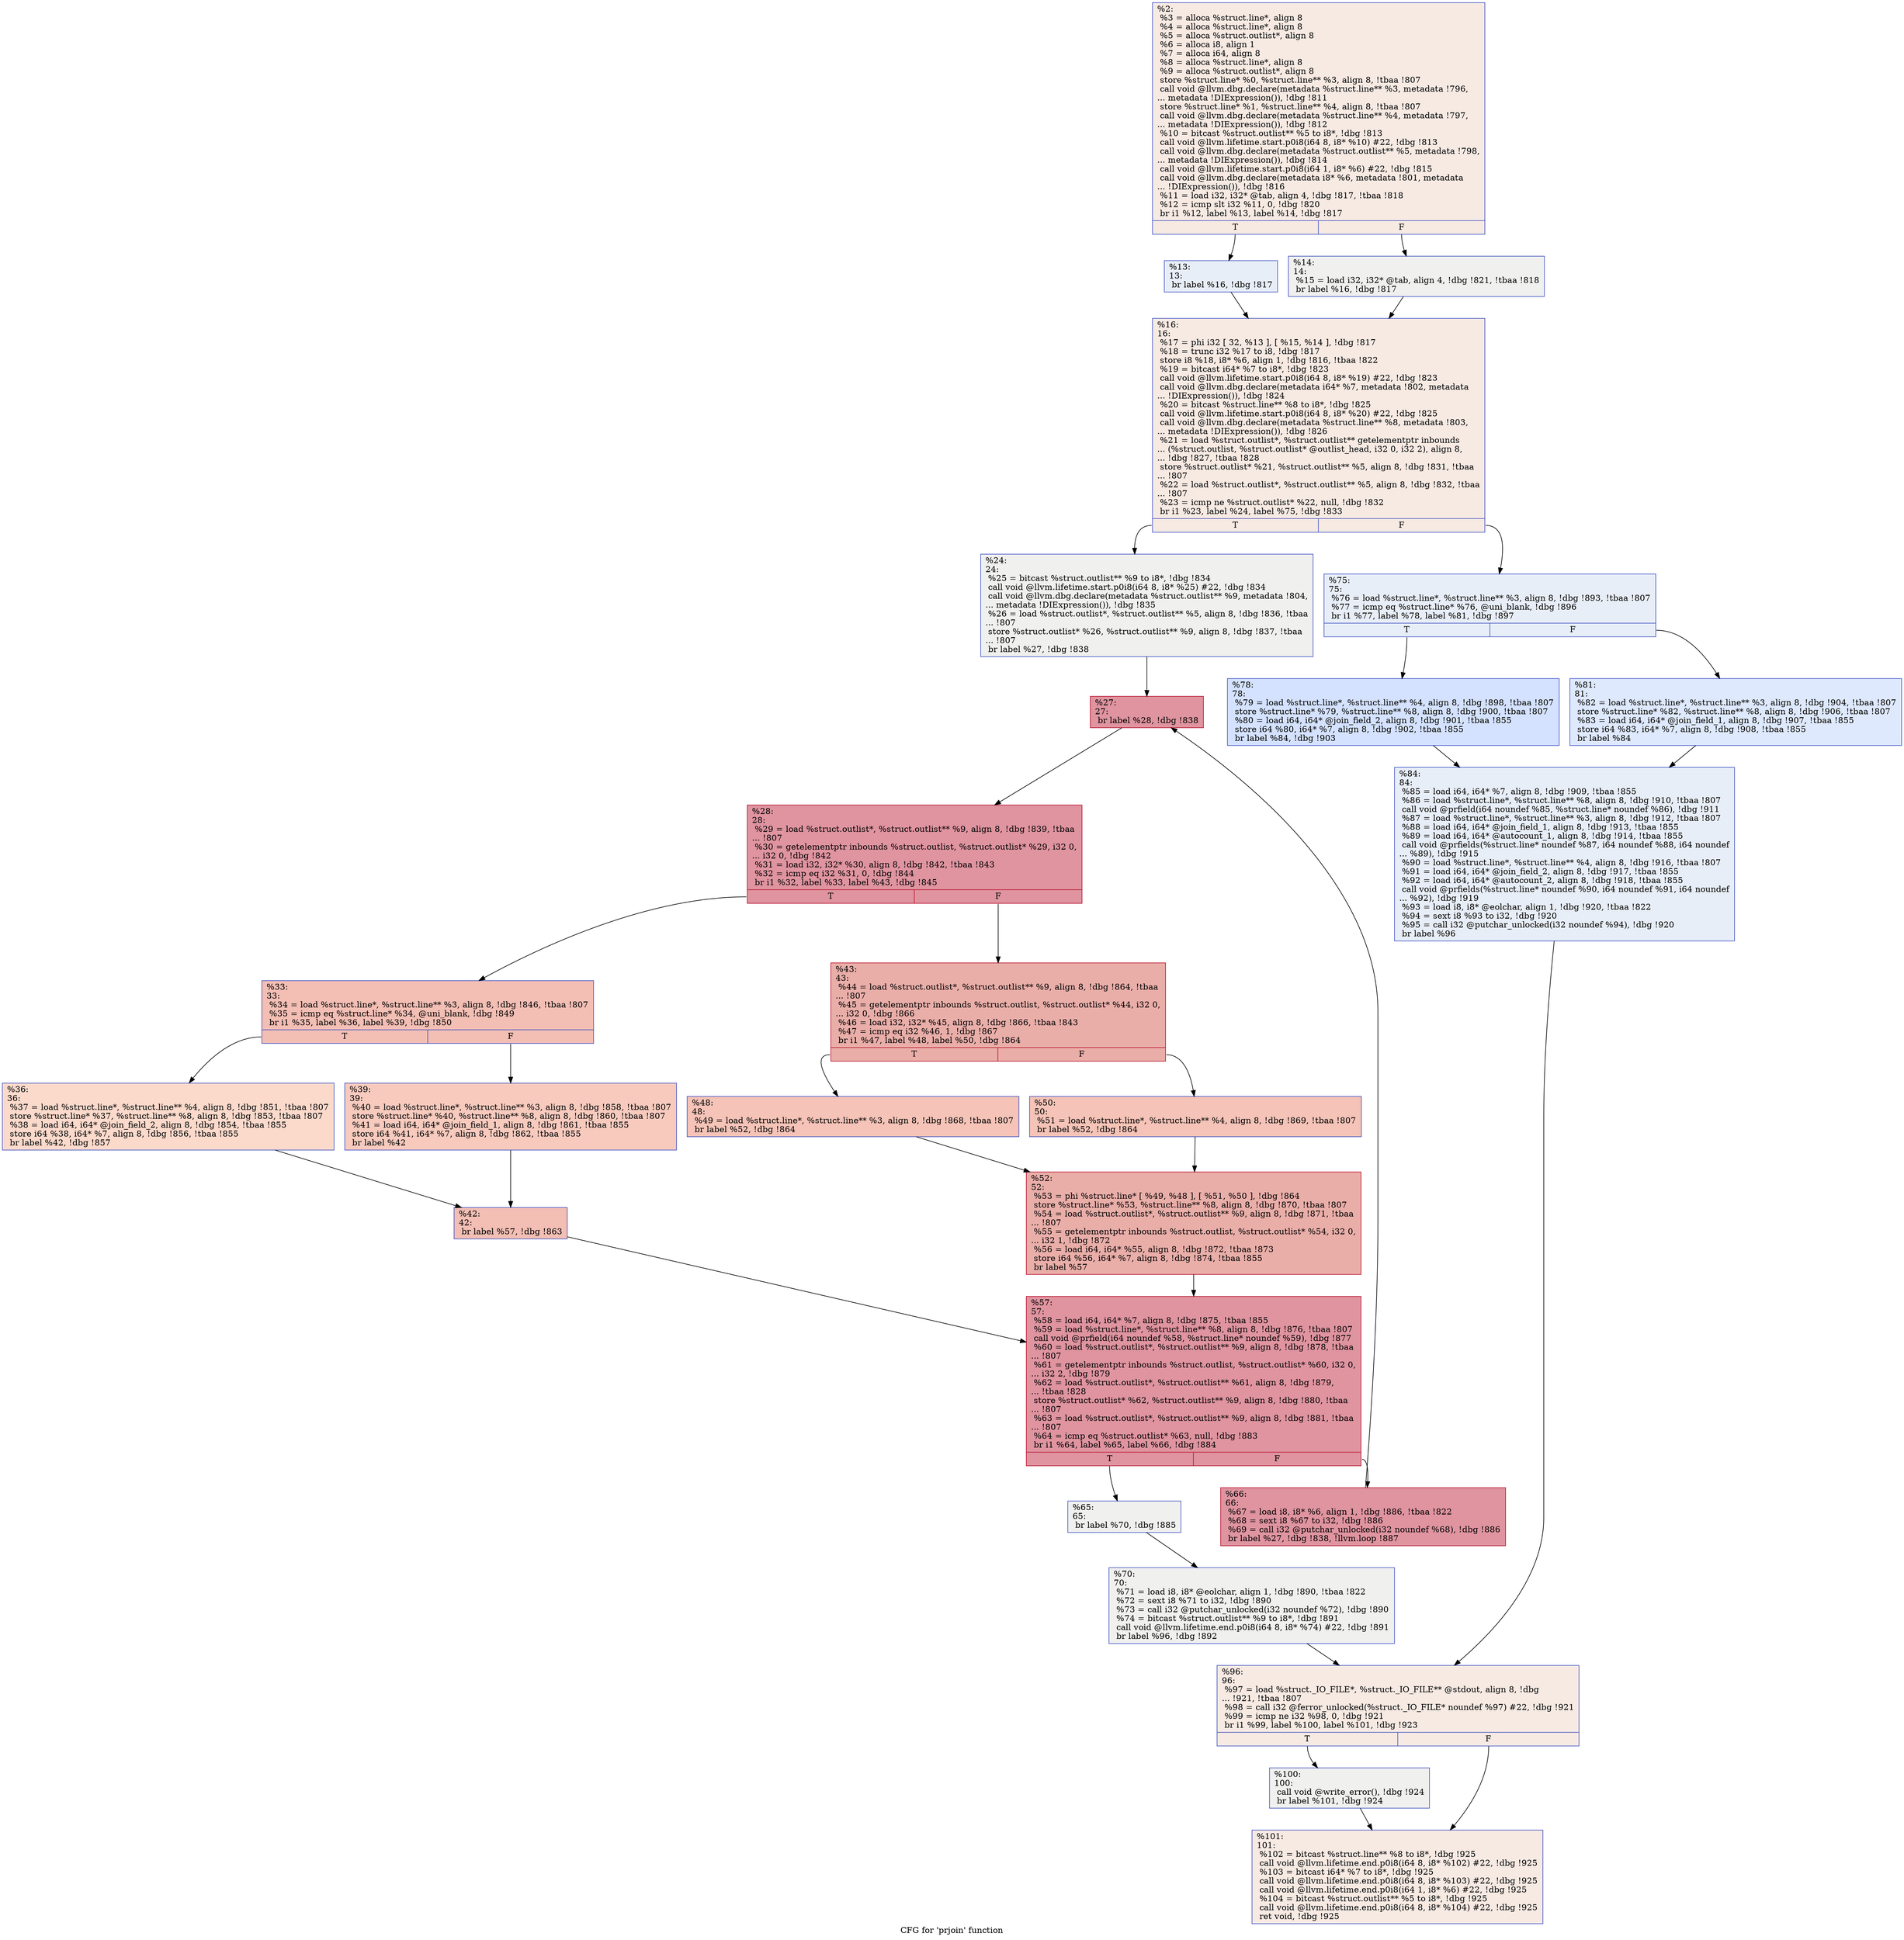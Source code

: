 digraph "CFG for 'prjoin' function" {
	label="CFG for 'prjoin' function";

	Node0x939f60 [shape=record,color="#3d50c3ff", style=filled, fillcolor="#eed0c070",label="{%2:\l  %3 = alloca %struct.line*, align 8\l  %4 = alloca %struct.line*, align 8\l  %5 = alloca %struct.outlist*, align 8\l  %6 = alloca i8, align 1\l  %7 = alloca i64, align 8\l  %8 = alloca %struct.line*, align 8\l  %9 = alloca %struct.outlist*, align 8\l  store %struct.line* %0, %struct.line** %3, align 8, !tbaa !807\l  call void @llvm.dbg.declare(metadata %struct.line** %3, metadata !796,\l... metadata !DIExpression()), !dbg !811\l  store %struct.line* %1, %struct.line** %4, align 8, !tbaa !807\l  call void @llvm.dbg.declare(metadata %struct.line** %4, metadata !797,\l... metadata !DIExpression()), !dbg !812\l  %10 = bitcast %struct.outlist** %5 to i8*, !dbg !813\l  call void @llvm.lifetime.start.p0i8(i64 8, i8* %10) #22, !dbg !813\l  call void @llvm.dbg.declare(metadata %struct.outlist** %5, metadata !798,\l... metadata !DIExpression()), !dbg !814\l  call void @llvm.lifetime.start.p0i8(i64 1, i8* %6) #22, !dbg !815\l  call void @llvm.dbg.declare(metadata i8* %6, metadata !801, metadata\l... !DIExpression()), !dbg !816\l  %11 = load i32, i32* @tab, align 4, !dbg !817, !tbaa !818\l  %12 = icmp slt i32 %11, 0, !dbg !820\l  br i1 %12, label %13, label %14, !dbg !817\l|{<s0>T|<s1>F}}"];
	Node0x939f60:s0 -> Node0x93df40;
	Node0x939f60:s1 -> Node0x93df90;
	Node0x93df40 [shape=record,color="#3d50c3ff", style=filled, fillcolor="#cbd8ee70",label="{%13:\l13:                                               \l  br label %16, !dbg !817\l}"];
	Node0x93df40 -> Node0x93dfe0;
	Node0x93df90 [shape=record,color="#3d50c3ff", style=filled, fillcolor="#dedcdb70",label="{%14:\l14:                                               \l  %15 = load i32, i32* @tab, align 4, !dbg !821, !tbaa !818\l  br label %16, !dbg !817\l}"];
	Node0x93df90 -> Node0x93dfe0;
	Node0x93dfe0 [shape=record,color="#3d50c3ff", style=filled, fillcolor="#eed0c070",label="{%16:\l16:                                               \l  %17 = phi i32 [ 32, %13 ], [ %15, %14 ], !dbg !817\l  %18 = trunc i32 %17 to i8, !dbg !817\l  store i8 %18, i8* %6, align 1, !dbg !816, !tbaa !822\l  %19 = bitcast i64* %7 to i8*, !dbg !823\l  call void @llvm.lifetime.start.p0i8(i64 8, i8* %19) #22, !dbg !823\l  call void @llvm.dbg.declare(metadata i64* %7, metadata !802, metadata\l... !DIExpression()), !dbg !824\l  %20 = bitcast %struct.line** %8 to i8*, !dbg !825\l  call void @llvm.lifetime.start.p0i8(i64 8, i8* %20) #22, !dbg !825\l  call void @llvm.dbg.declare(metadata %struct.line** %8, metadata !803,\l... metadata !DIExpression()), !dbg !826\l  %21 = load %struct.outlist*, %struct.outlist** getelementptr inbounds\l... (%struct.outlist, %struct.outlist* @outlist_head, i32 0, i32 2), align 8,\l... !dbg !827, !tbaa !828\l  store %struct.outlist* %21, %struct.outlist** %5, align 8, !dbg !831, !tbaa\l... !807\l  %22 = load %struct.outlist*, %struct.outlist** %5, align 8, !dbg !832, !tbaa\l... !807\l  %23 = icmp ne %struct.outlist* %22, null, !dbg !832\l  br i1 %23, label %24, label %75, !dbg !833\l|{<s0>T|<s1>F}}"];
	Node0x93dfe0:s0 -> Node0x93e030;
	Node0x93dfe0:s1 -> Node0x93e4e0;
	Node0x93e030 [shape=record,color="#3d50c3ff", style=filled, fillcolor="#dedcdb70",label="{%24:\l24:                                               \l  %25 = bitcast %struct.outlist** %9 to i8*, !dbg !834\l  call void @llvm.lifetime.start.p0i8(i64 8, i8* %25) #22, !dbg !834\l  call void @llvm.dbg.declare(metadata %struct.outlist** %9, metadata !804,\l... metadata !DIExpression()), !dbg !835\l  %26 = load %struct.outlist*, %struct.outlist** %5, align 8, !dbg !836, !tbaa\l... !807\l  store %struct.outlist* %26, %struct.outlist** %9, align 8, !dbg !837, !tbaa\l... !807\l  br label %27, !dbg !838\l}"];
	Node0x93e030 -> Node0x93e080;
	Node0x93e080 [shape=record,color="#b70d28ff", style=filled, fillcolor="#b70d2870",label="{%27:\l27:                                               \l  br label %28, !dbg !838\l}"];
	Node0x93e080 -> Node0x93e0d0;
	Node0x93e0d0 [shape=record,color="#b70d28ff", style=filled, fillcolor="#b70d2870",label="{%28:\l28:                                               \l  %29 = load %struct.outlist*, %struct.outlist** %9, align 8, !dbg !839, !tbaa\l... !807\l  %30 = getelementptr inbounds %struct.outlist, %struct.outlist* %29, i32 0,\l... i32 0, !dbg !842\l  %31 = load i32, i32* %30, align 8, !dbg !842, !tbaa !843\l  %32 = icmp eq i32 %31, 0, !dbg !844\l  br i1 %32, label %33, label %43, !dbg !845\l|{<s0>T|<s1>F}}"];
	Node0x93e0d0:s0 -> Node0x93e120;
	Node0x93e0d0:s1 -> Node0x93e260;
	Node0x93e120 [shape=record,color="#3d50c3ff", style=filled, fillcolor="#e36c5570",label="{%33:\l33:                                               \l  %34 = load %struct.line*, %struct.line** %3, align 8, !dbg !846, !tbaa !807\l  %35 = icmp eq %struct.line* %34, @uni_blank, !dbg !849\l  br i1 %35, label %36, label %39, !dbg !850\l|{<s0>T|<s1>F}}"];
	Node0x93e120:s0 -> Node0x93e170;
	Node0x93e120:s1 -> Node0x93e1c0;
	Node0x93e170 [shape=record,color="#3d50c3ff", style=filled, fillcolor="#f7a88970",label="{%36:\l36:                                               \l  %37 = load %struct.line*, %struct.line** %4, align 8, !dbg !851, !tbaa !807\l  store %struct.line* %37, %struct.line** %8, align 8, !dbg !853, !tbaa !807\l  %38 = load i64, i64* @join_field_2, align 8, !dbg !854, !tbaa !855\l  store i64 %38, i64* %7, align 8, !dbg !856, !tbaa !855\l  br label %42, !dbg !857\l}"];
	Node0x93e170 -> Node0x93e210;
	Node0x93e1c0 [shape=record,color="#3d50c3ff", style=filled, fillcolor="#ef886b70",label="{%39:\l39:                                               \l  %40 = load %struct.line*, %struct.line** %3, align 8, !dbg !858, !tbaa !807\l  store %struct.line* %40, %struct.line** %8, align 8, !dbg !860, !tbaa !807\l  %41 = load i64, i64* @join_field_1, align 8, !dbg !861, !tbaa !855\l  store i64 %41, i64* %7, align 8, !dbg !862, !tbaa !855\l  br label %42\l}"];
	Node0x93e1c0 -> Node0x93e210;
	Node0x93e210 [shape=record,color="#3d50c3ff", style=filled, fillcolor="#e36c5570",label="{%42:\l42:                                               \l  br label %57, !dbg !863\l}"];
	Node0x93e210 -> Node0x93e3a0;
	Node0x93e260 [shape=record,color="#b70d28ff", style=filled, fillcolor="#d0473d70",label="{%43:\l43:                                               \l  %44 = load %struct.outlist*, %struct.outlist** %9, align 8, !dbg !864, !tbaa\l... !807\l  %45 = getelementptr inbounds %struct.outlist, %struct.outlist* %44, i32 0,\l... i32 0, !dbg !866\l  %46 = load i32, i32* %45, align 8, !dbg !866, !tbaa !843\l  %47 = icmp eq i32 %46, 1, !dbg !867\l  br i1 %47, label %48, label %50, !dbg !864\l|{<s0>T|<s1>F}}"];
	Node0x93e260:s0 -> Node0x93e2b0;
	Node0x93e260:s1 -> Node0x93e300;
	Node0x93e2b0 [shape=record,color="#3d50c3ff", style=filled, fillcolor="#e8765c70",label="{%48:\l48:                                               \l  %49 = load %struct.line*, %struct.line** %3, align 8, !dbg !868, !tbaa !807\l  br label %52, !dbg !864\l}"];
	Node0x93e2b0 -> Node0x93e350;
	Node0x93e300 [shape=record,color="#3d50c3ff", style=filled, fillcolor="#e8765c70",label="{%50:\l50:                                               \l  %51 = load %struct.line*, %struct.line** %4, align 8, !dbg !869, !tbaa !807\l  br label %52, !dbg !864\l}"];
	Node0x93e300 -> Node0x93e350;
	Node0x93e350 [shape=record,color="#b70d28ff", style=filled, fillcolor="#d0473d70",label="{%52:\l52:                                               \l  %53 = phi %struct.line* [ %49, %48 ], [ %51, %50 ], !dbg !864\l  store %struct.line* %53, %struct.line** %8, align 8, !dbg !870, !tbaa !807\l  %54 = load %struct.outlist*, %struct.outlist** %9, align 8, !dbg !871, !tbaa\l... !807\l  %55 = getelementptr inbounds %struct.outlist, %struct.outlist* %54, i32 0,\l... i32 1, !dbg !872\l  %56 = load i64, i64* %55, align 8, !dbg !872, !tbaa !873\l  store i64 %56, i64* %7, align 8, !dbg !874, !tbaa !855\l  br label %57\l}"];
	Node0x93e350 -> Node0x93e3a0;
	Node0x93e3a0 [shape=record,color="#b70d28ff", style=filled, fillcolor="#b70d2870",label="{%57:\l57:                                               \l  %58 = load i64, i64* %7, align 8, !dbg !875, !tbaa !855\l  %59 = load %struct.line*, %struct.line** %8, align 8, !dbg !876, !tbaa !807\l  call void @prfield(i64 noundef %58, %struct.line* noundef %59), !dbg !877\l  %60 = load %struct.outlist*, %struct.outlist** %9, align 8, !dbg !878, !tbaa\l... !807\l  %61 = getelementptr inbounds %struct.outlist, %struct.outlist* %60, i32 0,\l... i32 2, !dbg !879\l  %62 = load %struct.outlist*, %struct.outlist** %61, align 8, !dbg !879,\l... !tbaa !828\l  store %struct.outlist* %62, %struct.outlist** %9, align 8, !dbg !880, !tbaa\l... !807\l  %63 = load %struct.outlist*, %struct.outlist** %9, align 8, !dbg !881, !tbaa\l... !807\l  %64 = icmp eq %struct.outlist* %63, null, !dbg !883\l  br i1 %64, label %65, label %66, !dbg !884\l|{<s0>T|<s1>F}}"];
	Node0x93e3a0:s0 -> Node0x93e3f0;
	Node0x93e3a0:s1 -> Node0x93e440;
	Node0x93e3f0 [shape=record,color="#3d50c3ff", style=filled, fillcolor="#dedcdb70",label="{%65:\l65:                                               \l  br label %70, !dbg !885\l}"];
	Node0x93e3f0 -> Node0x93e490;
	Node0x93e440 [shape=record,color="#b70d28ff", style=filled, fillcolor="#b70d2870",label="{%66:\l66:                                               \l  %67 = load i8, i8* %6, align 1, !dbg !886, !tbaa !822\l  %68 = sext i8 %67 to i32, !dbg !886\l  %69 = call i32 @putchar_unlocked(i32 noundef %68), !dbg !886\l  br label %27, !dbg !838, !llvm.loop !887\l}"];
	Node0x93e440 -> Node0x93e080;
	Node0x93e490 [shape=record,color="#3d50c3ff", style=filled, fillcolor="#dedcdb70",label="{%70:\l70:                                               \l  %71 = load i8, i8* @eolchar, align 1, !dbg !890, !tbaa !822\l  %72 = sext i8 %71 to i32, !dbg !890\l  %73 = call i32 @putchar_unlocked(i32 noundef %72), !dbg !890\l  %74 = bitcast %struct.outlist** %9 to i8*, !dbg !891\l  call void @llvm.lifetime.end.p0i8(i64 8, i8* %74) #22, !dbg !891\l  br label %96, !dbg !892\l}"];
	Node0x93e490 -> Node0x93e620;
	Node0x93e4e0 [shape=record,color="#3d50c3ff", style=filled, fillcolor="#cbd8ee70",label="{%75:\l75:                                               \l  %76 = load %struct.line*, %struct.line** %3, align 8, !dbg !893, !tbaa !807\l  %77 = icmp eq %struct.line* %76, @uni_blank, !dbg !896\l  br i1 %77, label %78, label %81, !dbg !897\l|{<s0>T|<s1>F}}"];
	Node0x93e4e0:s0 -> Node0x93e530;
	Node0x93e4e0:s1 -> Node0x93e580;
	Node0x93e530 [shape=record,color="#3d50c3ff", style=filled, fillcolor="#9ebeff70",label="{%78:\l78:                                               \l  %79 = load %struct.line*, %struct.line** %4, align 8, !dbg !898, !tbaa !807\l  store %struct.line* %79, %struct.line** %8, align 8, !dbg !900, !tbaa !807\l  %80 = load i64, i64* @join_field_2, align 8, !dbg !901, !tbaa !855\l  store i64 %80, i64* %7, align 8, !dbg !902, !tbaa !855\l  br label %84, !dbg !903\l}"];
	Node0x93e530 -> Node0x93e5d0;
	Node0x93e580 [shape=record,color="#3d50c3ff", style=filled, fillcolor="#b5cdfa70",label="{%81:\l81:                                               \l  %82 = load %struct.line*, %struct.line** %3, align 8, !dbg !904, !tbaa !807\l  store %struct.line* %82, %struct.line** %8, align 8, !dbg !906, !tbaa !807\l  %83 = load i64, i64* @join_field_1, align 8, !dbg !907, !tbaa !855\l  store i64 %83, i64* %7, align 8, !dbg !908, !tbaa !855\l  br label %84\l}"];
	Node0x93e580 -> Node0x93e5d0;
	Node0x93e5d0 [shape=record,color="#3d50c3ff", style=filled, fillcolor="#cbd8ee70",label="{%84:\l84:                                               \l  %85 = load i64, i64* %7, align 8, !dbg !909, !tbaa !855\l  %86 = load %struct.line*, %struct.line** %8, align 8, !dbg !910, !tbaa !807\l  call void @prfield(i64 noundef %85, %struct.line* noundef %86), !dbg !911\l  %87 = load %struct.line*, %struct.line** %3, align 8, !dbg !912, !tbaa !807\l  %88 = load i64, i64* @join_field_1, align 8, !dbg !913, !tbaa !855\l  %89 = load i64, i64* @autocount_1, align 8, !dbg !914, !tbaa !855\l  call void @prfields(%struct.line* noundef %87, i64 noundef %88, i64 noundef\l... %89), !dbg !915\l  %90 = load %struct.line*, %struct.line** %4, align 8, !dbg !916, !tbaa !807\l  %91 = load i64, i64* @join_field_2, align 8, !dbg !917, !tbaa !855\l  %92 = load i64, i64* @autocount_2, align 8, !dbg !918, !tbaa !855\l  call void @prfields(%struct.line* noundef %90, i64 noundef %91, i64 noundef\l... %92), !dbg !919\l  %93 = load i8, i8* @eolchar, align 1, !dbg !920, !tbaa !822\l  %94 = sext i8 %93 to i32, !dbg !920\l  %95 = call i32 @putchar_unlocked(i32 noundef %94), !dbg !920\l  br label %96\l}"];
	Node0x93e5d0 -> Node0x93e620;
	Node0x93e620 [shape=record,color="#3d50c3ff", style=filled, fillcolor="#eed0c070",label="{%96:\l96:                                               \l  %97 = load %struct._IO_FILE*, %struct._IO_FILE** @stdout, align 8, !dbg\l... !921, !tbaa !807\l  %98 = call i32 @ferror_unlocked(%struct._IO_FILE* noundef %97) #22, !dbg !921\l  %99 = icmp ne i32 %98, 0, !dbg !921\l  br i1 %99, label %100, label %101, !dbg !923\l|{<s0>T|<s1>F}}"];
	Node0x93e620:s0 -> Node0x93e670;
	Node0x93e620:s1 -> Node0x93e6c0;
	Node0x93e670 [shape=record,color="#3d50c3ff", style=filled, fillcolor="#dedcdb70",label="{%100:\l100:                                              \l  call void @write_error(), !dbg !924\l  br label %101, !dbg !924\l}"];
	Node0x93e670 -> Node0x93e6c0;
	Node0x93e6c0 [shape=record,color="#3d50c3ff", style=filled, fillcolor="#eed0c070",label="{%101:\l101:                                              \l  %102 = bitcast %struct.line** %8 to i8*, !dbg !925\l  call void @llvm.lifetime.end.p0i8(i64 8, i8* %102) #22, !dbg !925\l  %103 = bitcast i64* %7 to i8*, !dbg !925\l  call void @llvm.lifetime.end.p0i8(i64 8, i8* %103) #22, !dbg !925\l  call void @llvm.lifetime.end.p0i8(i64 1, i8* %6) #22, !dbg !925\l  %104 = bitcast %struct.outlist** %5 to i8*, !dbg !925\l  call void @llvm.lifetime.end.p0i8(i64 8, i8* %104) #22, !dbg !925\l  ret void, !dbg !925\l}"];
}
